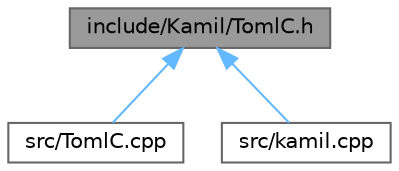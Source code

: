 digraph "include/Kamil/TomlC.h"
{
 // LATEX_PDF_SIZE
  bgcolor="transparent";
  edge [fontname=Helvetica,fontsize=10,labelfontname=Helvetica,labelfontsize=10];
  node [fontname=Helvetica,fontsize=10,shape=box,height=0.2,width=0.4];
  Node1 [label="include/Kamil/TomlC.h",height=0.2,width=0.4,color="gray40", fillcolor="grey60", style="filled", fontcolor="black",tooltip=" "];
  Node1 -> Node2 [dir="back",color="steelblue1",style="solid"];
  Node2 [label="src/TomlC.cpp",height=0.2,width=0.4,color="grey40", fillcolor="white", style="filled",URL="$d5/dfa/TomlC_8cpp.html",tooltip=" "];
  Node1 -> Node3 [dir="back",color="steelblue1",style="solid"];
  Node3 [label="src/kamil.cpp",height=0.2,width=0.4,color="grey40", fillcolor="white", style="filled",URL="$d4/d31/kamil_8cpp.html",tooltip=" "];
}
